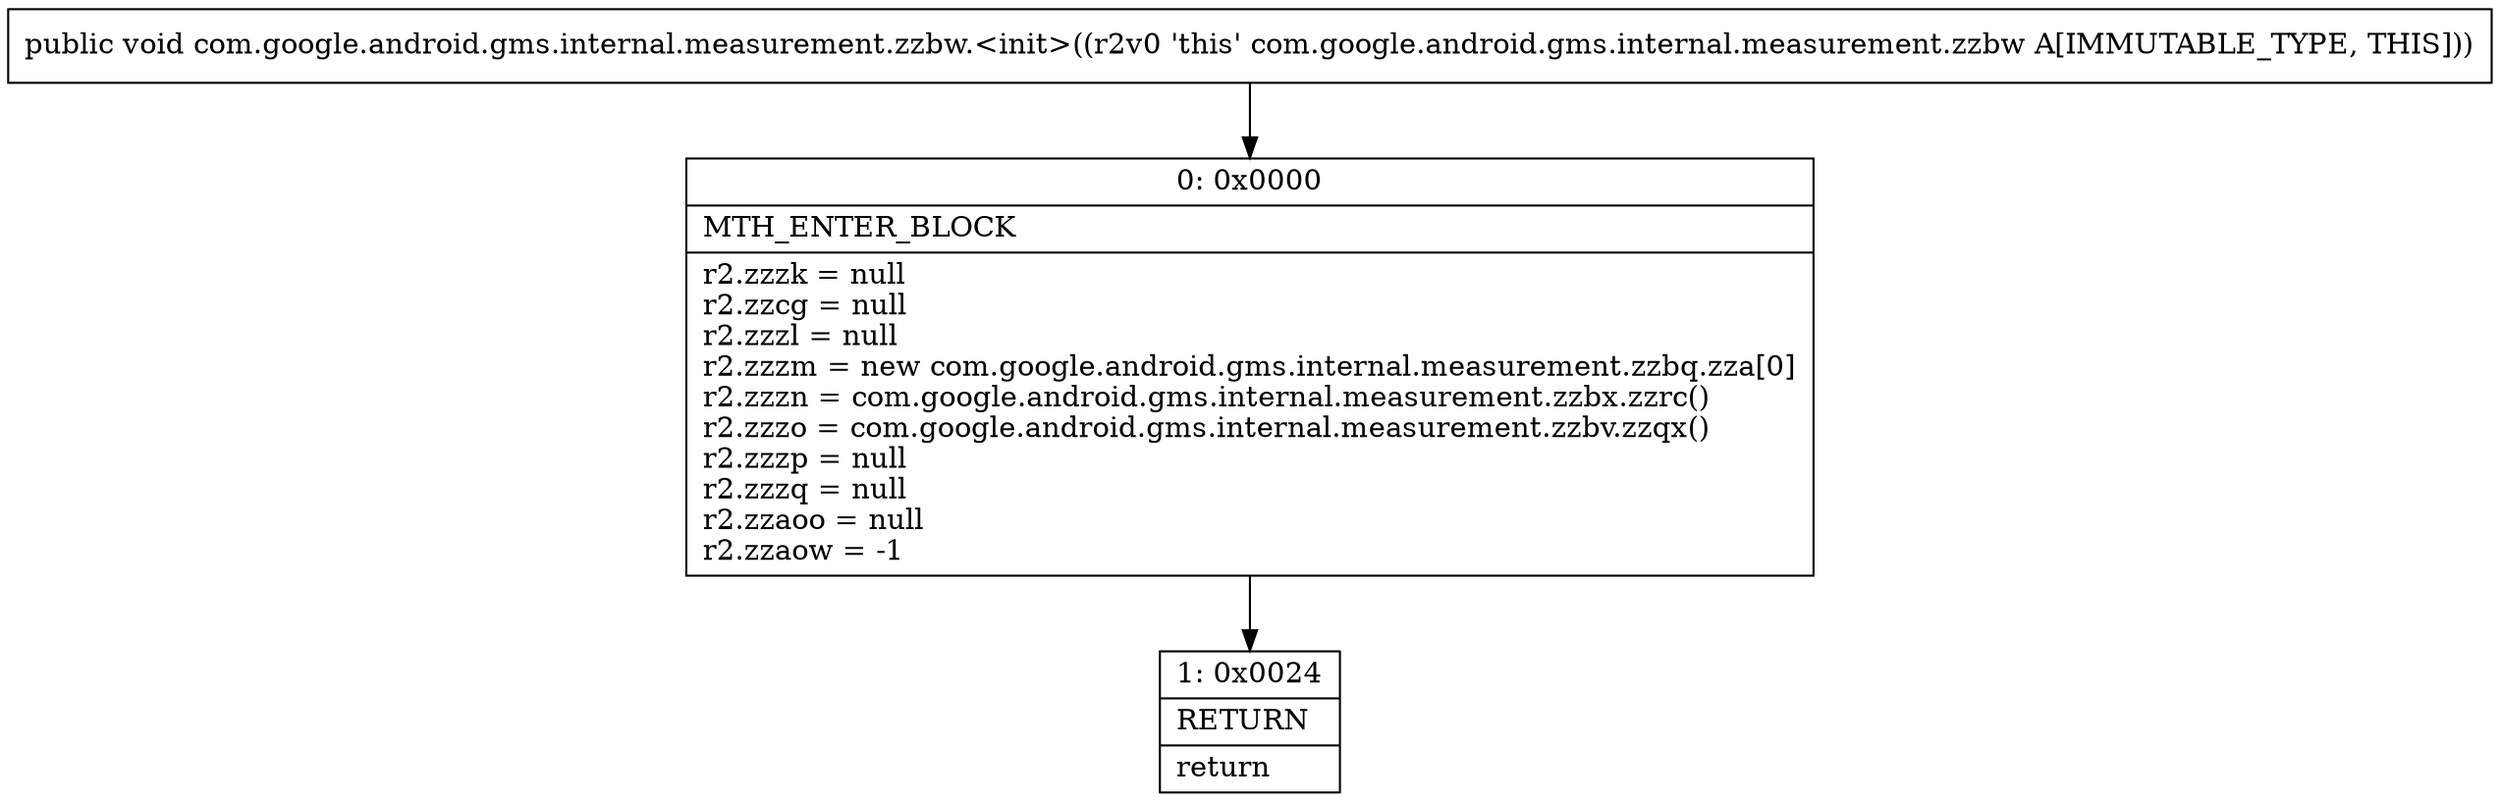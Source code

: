 digraph "CFG forcom.google.android.gms.internal.measurement.zzbw.\<init\>()V" {
Node_0 [shape=record,label="{0\:\ 0x0000|MTH_ENTER_BLOCK\l|r2.zzzk = null\lr2.zzcg = null\lr2.zzzl = null\lr2.zzzm = new com.google.android.gms.internal.measurement.zzbq.zza[0]\lr2.zzzn = com.google.android.gms.internal.measurement.zzbx.zzrc()\lr2.zzzo = com.google.android.gms.internal.measurement.zzbv.zzqx()\lr2.zzzp = null\lr2.zzzq = null\lr2.zzaoo = null\lr2.zzaow = \-1\l}"];
Node_1 [shape=record,label="{1\:\ 0x0024|RETURN\l|return\l}"];
MethodNode[shape=record,label="{public void com.google.android.gms.internal.measurement.zzbw.\<init\>((r2v0 'this' com.google.android.gms.internal.measurement.zzbw A[IMMUTABLE_TYPE, THIS])) }"];
MethodNode -> Node_0;
Node_0 -> Node_1;
}


